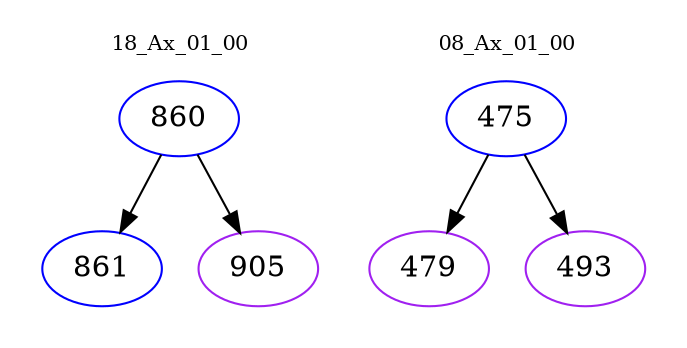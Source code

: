 digraph{
subgraph cluster_0 {
color = white
label = "18_Ax_01_00";
fontsize=10;
T0_860 [label="860", color="blue"]
T0_860 -> T0_861 [color="black"]
T0_861 [label="861", color="blue"]
T0_860 -> T0_905 [color="black"]
T0_905 [label="905", color="purple"]
}
subgraph cluster_1 {
color = white
label = "08_Ax_01_00";
fontsize=10;
T1_475 [label="475", color="blue"]
T1_475 -> T1_479 [color="black"]
T1_479 [label="479", color="purple"]
T1_475 -> T1_493 [color="black"]
T1_493 [label="493", color="purple"]
}
}
